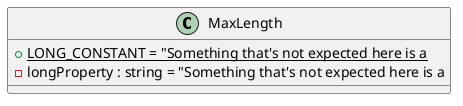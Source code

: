 @startuml
class MaxLength {
    +{static}LONG_CONSTANT = "Something that's not expected here is a
    -longProperty : string = "Something that's not expected here is a
}
@enduml
